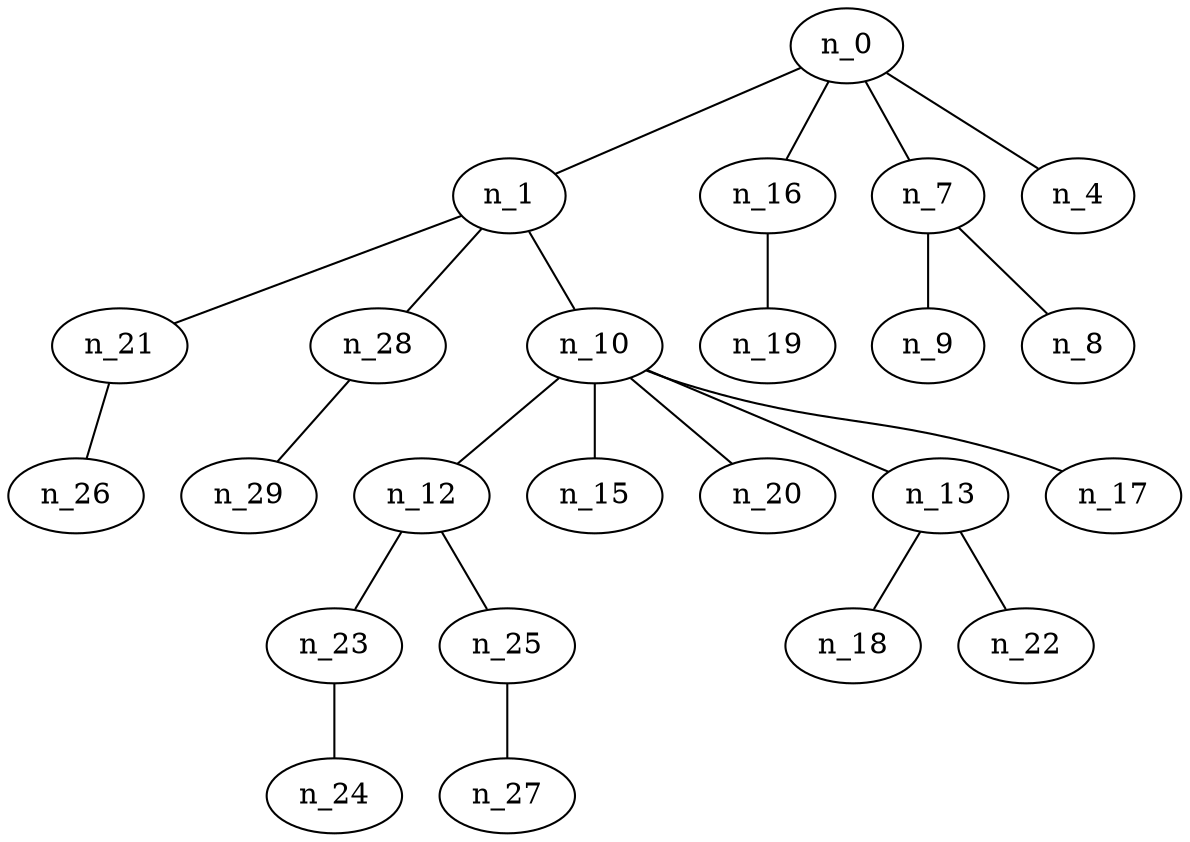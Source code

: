 graph grafoErdosRenyi_30_120_DFS_R  {
n_0;
n_1;
n_21;
n_26;
n_28;
n_29;
n_10;
n_12;
n_23;
n_24;
n_25;
n_27;
n_15;
n_20;
n_13;
n_18;
n_22;
n_17;
n_16;
n_19;
n_7;
n_9;
n_8;
n_4;
n_0 -- n_1;
n_1 -- n_21;
n_21 -- n_26;
n_1 -- n_28;
n_28 -- n_29;
n_1 -- n_10;
n_10 -- n_12;
n_12 -- n_23;
n_23 -- n_24;
n_12 -- n_25;
n_25 -- n_27;
n_10 -- n_15;
n_10 -- n_20;
n_10 -- n_13;
n_13 -- n_18;
n_13 -- n_22;
n_10 -- n_17;
n_0 -- n_16;
n_16 -- n_19;
n_0 -- n_7;
n_7 -- n_9;
n_7 -- n_8;
n_0 -- n_4;
}